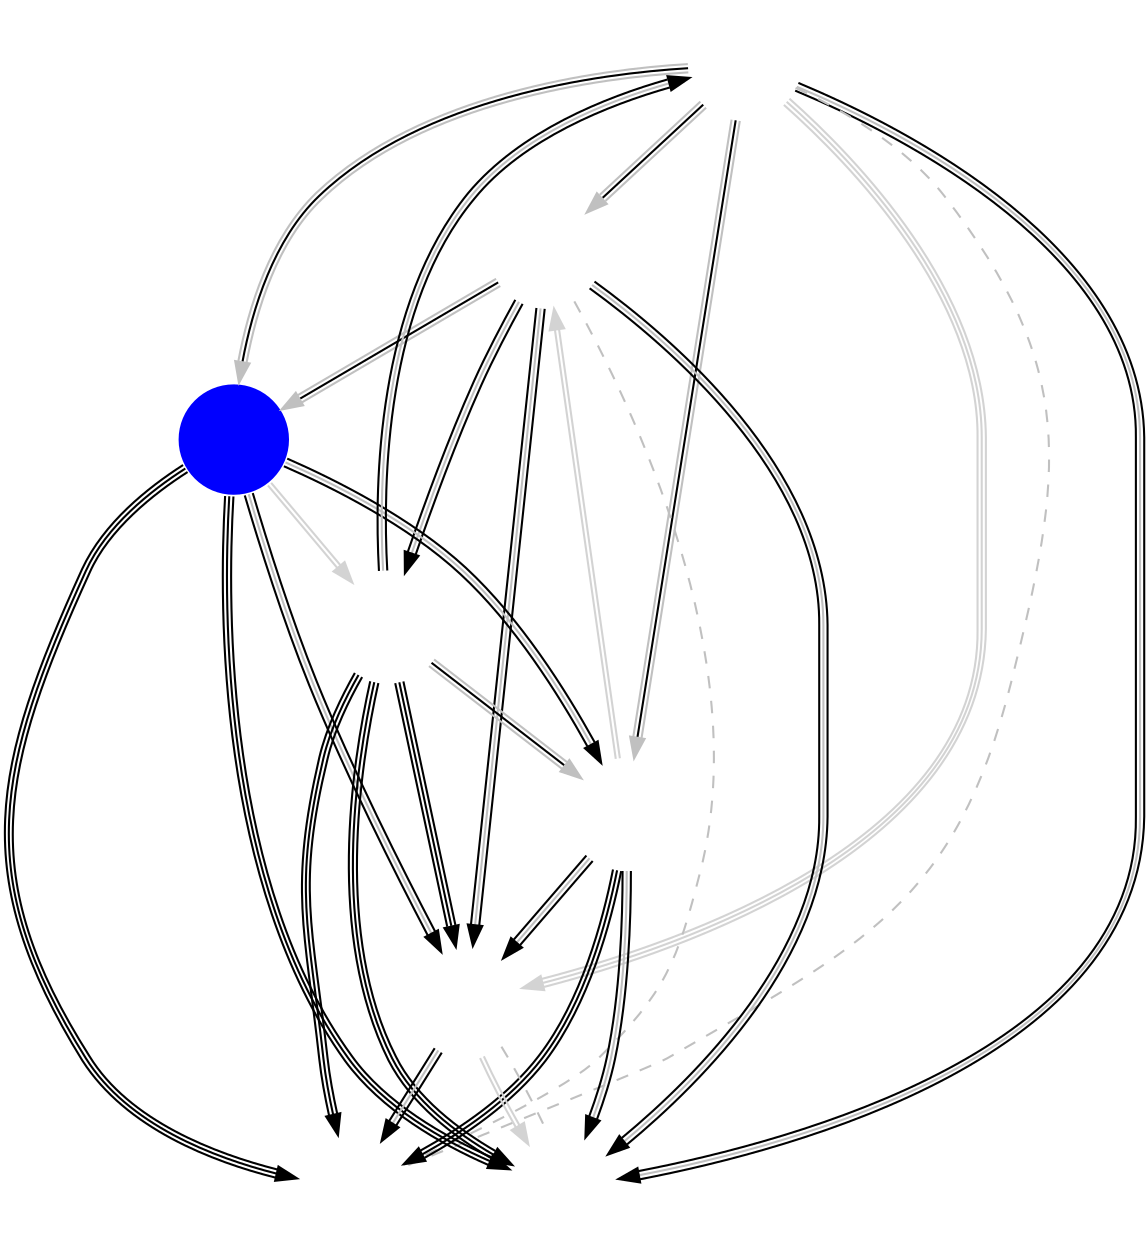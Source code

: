 digraph NA {
	node [shape=circle fixedsize=true width=.75 label="" color="white"];
	imagepath="logos/";
	GFE	[ image="gale-force-esports.png" ];
	NT	[ image="no-tomorrow.png" ];
	TS	[ image="tempo-storm.png" style=filled fillcolor=blue ];
	TF	[ image="team-freedom.png" ];
	R2E	[ image="roll20.png" ];
	SSS	[ image="superstars.png" ];
	NVT	[ image="naventic.png" ];
	EID	[ image="even-in-death.png" ];

	/* Phase 1 Aggregates */
//	GFE	->	NT	[ color="lightgray:lightgray" ]
//	GFE	->	TS	[ color="lightgray" ]
//	GFE	->	TF	[ color="lightgray:lightgray" ]
//	R2E	->	GFE	[ color="lightgray" ]
	GFE	->	SSS	[ color="lightgray:lightgray:lightgray" ]
//	GFE	->	NVT	[ color="lightgray:lightgray:lightgray" ]
//	TS	->	NT	[ color="lightgray:lightgray:lightgray" ]
//	TF	->	NT	[ color="lightgray" ]
	R2E	->	NT	[ color="lightgray:lightgray" ]
//	SSS	->	NT	[ color="lightgray:lightgray" ]
//	NT	->	NVT	[ color="lightgray" ]
	TS	->	TF	[ color="lightgray:lightgray" ]
//	TS	->	R2E	[ color="lightgray" ]
//	TS	->	SSS	[ color="lightgray:lightgray" ]
//	TS	->	NVT	[ color="lightgray" ]
//	R2E	->	TF	[ color="lightgray:lightgray:lightgray" ]
//	TF	->	SSS	[ color="lightgray" ]
//	TF	->	NVT	[ color="lightgray:lightgray:lightgray" ]
//	R2E	->	SSS	[ color="lightgray:lightgray:lightgray" ]
//	R2E	->	NVT	[ color="lightgray:lightgray:lightgray" ]
	SSS	->	NVT	[ color="lightgray:lightgray" ]

	/* Phase 2 Group stage 1 - Round 1 */
	NT	->	SSS	[ color="black:gray:black" ]
	TF	->	EID	[ color="black:black:black" ]
	NT	->	TF	[ color="black:gray:black" ]
	GFE	->	NVT	[ color="black:gray:black" ]
	GFE	->	R2E	[ color="gray:black:gray" ]
	TS	->	EID	[ color="black:black:black" ]

	/* Phase 2 Group stage 1 - Round 2 */
	GFE	->	TS	[ color="gray:black:gray" ]
	R2E	->	NVT	[ color="black:gray:black" ]
	SSS	->	EID	[ color="black:gray:black" ]
	TF	->	NVT	[ color="black:black:black" ]
	NT	->	TS	[ color="gray:black:gray" ]
	R2E	->	SSS	[ color="black:gray:black" ]

	/* Phase 2 Group stage 1 - Round 3 */
	GFE	->	NT	[ color="gray:black:gray" ]
	TF	->	SSS	[ color="black:black:black" ]
	TS	->	NVT	[ color="black:black:black" ]
	R2E	->	EID	[ color="black:black:black" ]
	TF	->	GFE	[ color="black:gray:black" ]
	TS	->	SSS	[ color="black:gray:black" ]

	/* Phase 2 Group stage 1 - Round 4 */
	NT	->	NVT	[ color="black:gray:black" ]
	TF	->	R2E	[ color="gray:black:gray" ]
	TS	->	R2E	[ color="black:gray:black" ]

	edge [ color="gray" dir="none" constraint="false" style="dashed"]
	
	GFE	->	EID
	NT	->	EID
	SSS	->	NVT
}
